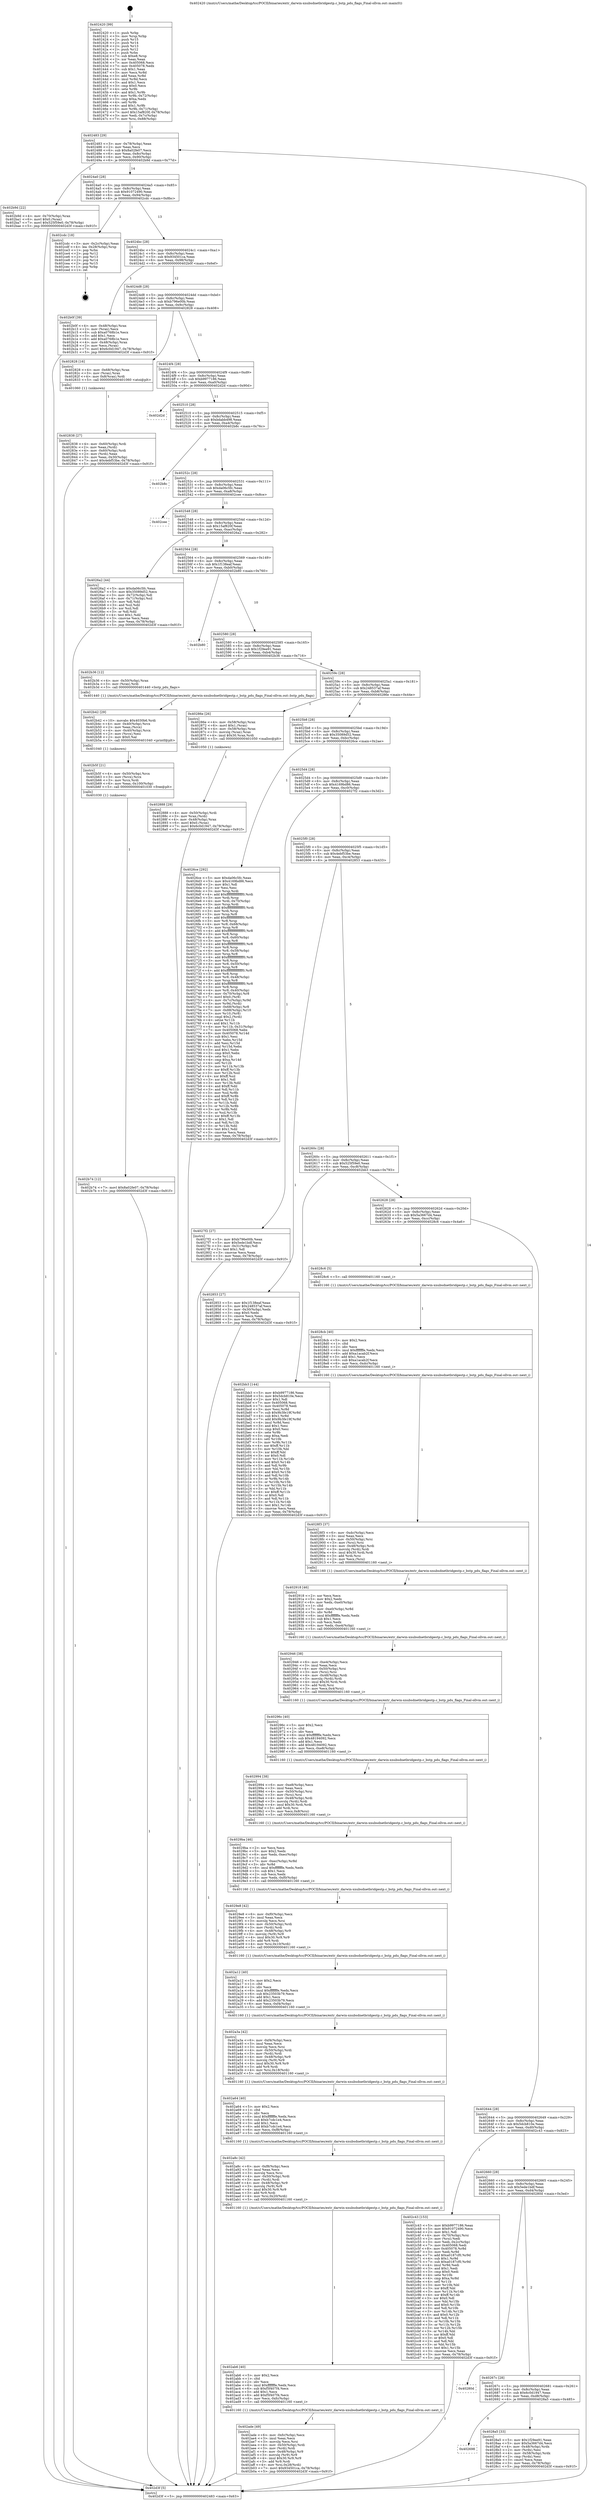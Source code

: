 digraph "0x402420" {
  label = "0x402420 (/mnt/c/Users/mathe/Desktop/tcc/POCII/binaries/extr_darwin-xnubsdnetbridgestp.c_bstp_pdu_flags_Final-ollvm.out::main(0))"
  labelloc = "t"
  node[shape=record]

  Entry [label="",width=0.3,height=0.3,shape=circle,fillcolor=black,style=filled]
  "0x402483" [label="{
     0x402483 [29]\l
     | [instrs]\l
     &nbsp;&nbsp;0x402483 \<+3\>: mov -0x78(%rbp),%eax\l
     &nbsp;&nbsp;0x402486 \<+2\>: mov %eax,%ecx\l
     &nbsp;&nbsp;0x402488 \<+6\>: sub $0x8a02fe07,%ecx\l
     &nbsp;&nbsp;0x40248e \<+6\>: mov %eax,-0x8c(%rbp)\l
     &nbsp;&nbsp;0x402494 \<+6\>: mov %ecx,-0x90(%rbp)\l
     &nbsp;&nbsp;0x40249a \<+6\>: je 0000000000402b9d \<main+0x77d\>\l
  }"]
  "0x402b9d" [label="{
     0x402b9d [22]\l
     | [instrs]\l
     &nbsp;&nbsp;0x402b9d \<+4\>: mov -0x70(%rbp),%rax\l
     &nbsp;&nbsp;0x402ba1 \<+6\>: movl $0x0,(%rax)\l
     &nbsp;&nbsp;0x402ba7 \<+7\>: movl $0x525f59e0,-0x78(%rbp)\l
     &nbsp;&nbsp;0x402bae \<+5\>: jmp 0000000000402d3f \<main+0x91f\>\l
  }"]
  "0x4024a0" [label="{
     0x4024a0 [28]\l
     | [instrs]\l
     &nbsp;&nbsp;0x4024a0 \<+5\>: jmp 00000000004024a5 \<main+0x85\>\l
     &nbsp;&nbsp;0x4024a5 \<+6\>: mov -0x8c(%rbp),%eax\l
     &nbsp;&nbsp;0x4024ab \<+5\>: sub $0x91072490,%eax\l
     &nbsp;&nbsp;0x4024b0 \<+6\>: mov %eax,-0x94(%rbp)\l
     &nbsp;&nbsp;0x4024b6 \<+6\>: je 0000000000402cdc \<main+0x8bc\>\l
  }"]
  Exit [label="",width=0.3,height=0.3,shape=circle,fillcolor=black,style=filled,peripheries=2]
  "0x402cdc" [label="{
     0x402cdc [18]\l
     | [instrs]\l
     &nbsp;&nbsp;0x402cdc \<+3\>: mov -0x2c(%rbp),%eax\l
     &nbsp;&nbsp;0x402cdf \<+4\>: lea -0x28(%rbp),%rsp\l
     &nbsp;&nbsp;0x402ce3 \<+1\>: pop %rbx\l
     &nbsp;&nbsp;0x402ce4 \<+2\>: pop %r12\l
     &nbsp;&nbsp;0x402ce6 \<+2\>: pop %r13\l
     &nbsp;&nbsp;0x402ce8 \<+2\>: pop %r14\l
     &nbsp;&nbsp;0x402cea \<+2\>: pop %r15\l
     &nbsp;&nbsp;0x402cec \<+1\>: pop %rbp\l
     &nbsp;&nbsp;0x402ced \<+1\>: ret\l
  }"]
  "0x4024bc" [label="{
     0x4024bc [28]\l
     | [instrs]\l
     &nbsp;&nbsp;0x4024bc \<+5\>: jmp 00000000004024c1 \<main+0xa1\>\l
     &nbsp;&nbsp;0x4024c1 \<+6\>: mov -0x8c(%rbp),%eax\l
     &nbsp;&nbsp;0x4024c7 \<+5\>: sub $0x934501ca,%eax\l
     &nbsp;&nbsp;0x4024cc \<+6\>: mov %eax,-0x98(%rbp)\l
     &nbsp;&nbsp;0x4024d2 \<+6\>: je 0000000000402b0f \<main+0x6ef\>\l
  }"]
  "0x402b74" [label="{
     0x402b74 [12]\l
     | [instrs]\l
     &nbsp;&nbsp;0x402b74 \<+7\>: movl $0x8a02fe07,-0x78(%rbp)\l
     &nbsp;&nbsp;0x402b7b \<+5\>: jmp 0000000000402d3f \<main+0x91f\>\l
  }"]
  "0x402b0f" [label="{
     0x402b0f [39]\l
     | [instrs]\l
     &nbsp;&nbsp;0x402b0f \<+4\>: mov -0x48(%rbp),%rax\l
     &nbsp;&nbsp;0x402b13 \<+2\>: mov (%rax),%ecx\l
     &nbsp;&nbsp;0x402b15 \<+6\>: sub $0xa0768b1e,%ecx\l
     &nbsp;&nbsp;0x402b1b \<+3\>: add $0x1,%ecx\l
     &nbsp;&nbsp;0x402b1e \<+6\>: add $0xa0768b1e,%ecx\l
     &nbsp;&nbsp;0x402b24 \<+4\>: mov -0x48(%rbp),%rax\l
     &nbsp;&nbsp;0x402b28 \<+2\>: mov %ecx,(%rax)\l
     &nbsp;&nbsp;0x402b2a \<+7\>: movl $0x6c0d1947,-0x78(%rbp)\l
     &nbsp;&nbsp;0x402b31 \<+5\>: jmp 0000000000402d3f \<main+0x91f\>\l
  }"]
  "0x4024d8" [label="{
     0x4024d8 [28]\l
     | [instrs]\l
     &nbsp;&nbsp;0x4024d8 \<+5\>: jmp 00000000004024dd \<main+0xbd\>\l
     &nbsp;&nbsp;0x4024dd \<+6\>: mov -0x8c(%rbp),%eax\l
     &nbsp;&nbsp;0x4024e3 \<+5\>: sub $0xb796e00b,%eax\l
     &nbsp;&nbsp;0x4024e8 \<+6\>: mov %eax,-0x9c(%rbp)\l
     &nbsp;&nbsp;0x4024ee \<+6\>: je 0000000000402828 \<main+0x408\>\l
  }"]
  "0x402b5f" [label="{
     0x402b5f [21]\l
     | [instrs]\l
     &nbsp;&nbsp;0x402b5f \<+4\>: mov -0x50(%rbp),%rcx\l
     &nbsp;&nbsp;0x402b63 \<+3\>: mov (%rcx),%rcx\l
     &nbsp;&nbsp;0x402b66 \<+3\>: mov %rcx,%rdi\l
     &nbsp;&nbsp;0x402b69 \<+6\>: mov %eax,-0x100(%rbp)\l
     &nbsp;&nbsp;0x402b6f \<+5\>: call 0000000000401030 \<free@plt\>\l
     | [calls]\l
     &nbsp;&nbsp;0x401030 \{1\} (unknown)\l
  }"]
  "0x402828" [label="{
     0x402828 [16]\l
     | [instrs]\l
     &nbsp;&nbsp;0x402828 \<+4\>: mov -0x68(%rbp),%rax\l
     &nbsp;&nbsp;0x40282c \<+3\>: mov (%rax),%rax\l
     &nbsp;&nbsp;0x40282f \<+4\>: mov 0x8(%rax),%rdi\l
     &nbsp;&nbsp;0x402833 \<+5\>: call 0000000000401060 \<atoi@plt\>\l
     | [calls]\l
     &nbsp;&nbsp;0x401060 \{1\} (unknown)\l
  }"]
  "0x4024f4" [label="{
     0x4024f4 [28]\l
     | [instrs]\l
     &nbsp;&nbsp;0x4024f4 \<+5\>: jmp 00000000004024f9 \<main+0xd9\>\l
     &nbsp;&nbsp;0x4024f9 \<+6\>: mov -0x8c(%rbp),%eax\l
     &nbsp;&nbsp;0x4024ff \<+5\>: sub $0xb9977186,%eax\l
     &nbsp;&nbsp;0x402504 \<+6\>: mov %eax,-0xa0(%rbp)\l
     &nbsp;&nbsp;0x40250a \<+6\>: je 0000000000402d2d \<main+0x90d\>\l
  }"]
  "0x402b42" [label="{
     0x402b42 [29]\l
     | [instrs]\l
     &nbsp;&nbsp;0x402b42 \<+10\>: movabs $0x4030b6,%rdi\l
     &nbsp;&nbsp;0x402b4c \<+4\>: mov -0x40(%rbp),%rcx\l
     &nbsp;&nbsp;0x402b50 \<+2\>: mov %eax,(%rcx)\l
     &nbsp;&nbsp;0x402b52 \<+4\>: mov -0x40(%rbp),%rcx\l
     &nbsp;&nbsp;0x402b56 \<+2\>: mov (%rcx),%esi\l
     &nbsp;&nbsp;0x402b58 \<+2\>: mov $0x0,%al\l
     &nbsp;&nbsp;0x402b5a \<+5\>: call 0000000000401040 \<printf@plt\>\l
     | [calls]\l
     &nbsp;&nbsp;0x401040 \{1\} (unknown)\l
  }"]
  "0x402d2d" [label="{
     0x402d2d\l
  }", style=dashed]
  "0x402510" [label="{
     0x402510 [28]\l
     | [instrs]\l
     &nbsp;&nbsp;0x402510 \<+5\>: jmp 0000000000402515 \<main+0xf5\>\l
     &nbsp;&nbsp;0x402515 \<+6\>: mov -0x8c(%rbp),%eax\l
     &nbsp;&nbsp;0x40251b \<+5\>: sub $0xbdabb498,%eax\l
     &nbsp;&nbsp;0x402520 \<+6\>: mov %eax,-0xa4(%rbp)\l
     &nbsp;&nbsp;0x402526 \<+6\>: je 0000000000402b8c \<main+0x76c\>\l
  }"]
  "0x402ade" [label="{
     0x402ade [49]\l
     | [instrs]\l
     &nbsp;&nbsp;0x402ade \<+6\>: mov -0xfc(%rbp),%ecx\l
     &nbsp;&nbsp;0x402ae4 \<+3\>: imul %eax,%ecx\l
     &nbsp;&nbsp;0x402ae7 \<+3\>: movslq %ecx,%rsi\l
     &nbsp;&nbsp;0x402aea \<+4\>: mov -0x50(%rbp),%rdi\l
     &nbsp;&nbsp;0x402aee \<+3\>: mov (%rdi),%rdi\l
     &nbsp;&nbsp;0x402af1 \<+4\>: mov -0x48(%rbp),%r9\l
     &nbsp;&nbsp;0x402af5 \<+3\>: movslq (%r9),%r9\l
     &nbsp;&nbsp;0x402af8 \<+4\>: imul $0x30,%r9,%r9\l
     &nbsp;&nbsp;0x402afc \<+3\>: add %r9,%rdi\l
     &nbsp;&nbsp;0x402aff \<+4\>: mov %rsi,0x28(%rdi)\l
     &nbsp;&nbsp;0x402b03 \<+7\>: movl $0x934501ca,-0x78(%rbp)\l
     &nbsp;&nbsp;0x402b0a \<+5\>: jmp 0000000000402d3f \<main+0x91f\>\l
  }"]
  "0x402b8c" [label="{
     0x402b8c\l
  }", style=dashed]
  "0x40252c" [label="{
     0x40252c [28]\l
     | [instrs]\l
     &nbsp;&nbsp;0x40252c \<+5\>: jmp 0000000000402531 \<main+0x111\>\l
     &nbsp;&nbsp;0x402531 \<+6\>: mov -0x8c(%rbp),%eax\l
     &nbsp;&nbsp;0x402537 \<+5\>: sub $0xda06c5fc,%eax\l
     &nbsp;&nbsp;0x40253c \<+6\>: mov %eax,-0xa8(%rbp)\l
     &nbsp;&nbsp;0x402542 \<+6\>: je 0000000000402cee \<main+0x8ce\>\l
  }"]
  "0x402ab6" [label="{
     0x402ab6 [40]\l
     | [instrs]\l
     &nbsp;&nbsp;0x402ab6 \<+5\>: mov $0x2,%ecx\l
     &nbsp;&nbsp;0x402abb \<+1\>: cltd\l
     &nbsp;&nbsp;0x402abc \<+2\>: idiv %ecx\l
     &nbsp;&nbsp;0x402abe \<+6\>: imul $0xfffffffe,%edx,%ecx\l
     &nbsp;&nbsp;0x402ac4 \<+6\>: sub $0xf5f407f4,%ecx\l
     &nbsp;&nbsp;0x402aca \<+3\>: add $0x1,%ecx\l
     &nbsp;&nbsp;0x402acd \<+6\>: add $0xf5f407f4,%ecx\l
     &nbsp;&nbsp;0x402ad3 \<+6\>: mov %ecx,-0xfc(%rbp)\l
     &nbsp;&nbsp;0x402ad9 \<+5\>: call 0000000000401160 \<next_i\>\l
     | [calls]\l
     &nbsp;&nbsp;0x401160 \{1\} (/mnt/c/Users/mathe/Desktop/tcc/POCII/binaries/extr_darwin-xnubsdnetbridgestp.c_bstp_pdu_flags_Final-ollvm.out::next_i)\l
  }"]
  "0x402cee" [label="{
     0x402cee\l
  }", style=dashed]
  "0x402548" [label="{
     0x402548 [28]\l
     | [instrs]\l
     &nbsp;&nbsp;0x402548 \<+5\>: jmp 000000000040254d \<main+0x12d\>\l
     &nbsp;&nbsp;0x40254d \<+6\>: mov -0x8c(%rbp),%eax\l
     &nbsp;&nbsp;0x402553 \<+5\>: sub $0x15af820f,%eax\l
     &nbsp;&nbsp;0x402558 \<+6\>: mov %eax,-0xac(%rbp)\l
     &nbsp;&nbsp;0x40255e \<+6\>: je 00000000004026a2 \<main+0x282\>\l
  }"]
  "0x402a8c" [label="{
     0x402a8c [42]\l
     | [instrs]\l
     &nbsp;&nbsp;0x402a8c \<+6\>: mov -0xf8(%rbp),%ecx\l
     &nbsp;&nbsp;0x402a92 \<+3\>: imul %eax,%ecx\l
     &nbsp;&nbsp;0x402a95 \<+3\>: movslq %ecx,%rsi\l
     &nbsp;&nbsp;0x402a98 \<+4\>: mov -0x50(%rbp),%rdi\l
     &nbsp;&nbsp;0x402a9c \<+3\>: mov (%rdi),%rdi\l
     &nbsp;&nbsp;0x402a9f \<+4\>: mov -0x48(%rbp),%r9\l
     &nbsp;&nbsp;0x402aa3 \<+3\>: movslq (%r9),%r9\l
     &nbsp;&nbsp;0x402aa6 \<+4\>: imul $0x30,%r9,%r9\l
     &nbsp;&nbsp;0x402aaa \<+3\>: add %r9,%rdi\l
     &nbsp;&nbsp;0x402aad \<+4\>: mov %rsi,0x20(%rdi)\l
     &nbsp;&nbsp;0x402ab1 \<+5\>: call 0000000000401160 \<next_i\>\l
     | [calls]\l
     &nbsp;&nbsp;0x401160 \{1\} (/mnt/c/Users/mathe/Desktop/tcc/POCII/binaries/extr_darwin-xnubsdnetbridgestp.c_bstp_pdu_flags_Final-ollvm.out::next_i)\l
  }"]
  "0x4026a2" [label="{
     0x4026a2 [44]\l
     | [instrs]\l
     &nbsp;&nbsp;0x4026a2 \<+5\>: mov $0xda06c5fc,%eax\l
     &nbsp;&nbsp;0x4026a7 \<+5\>: mov $0x35089d52,%ecx\l
     &nbsp;&nbsp;0x4026ac \<+3\>: mov -0x72(%rbp),%dl\l
     &nbsp;&nbsp;0x4026af \<+4\>: mov -0x71(%rbp),%sil\l
     &nbsp;&nbsp;0x4026b3 \<+3\>: mov %dl,%dil\l
     &nbsp;&nbsp;0x4026b6 \<+3\>: and %sil,%dil\l
     &nbsp;&nbsp;0x4026b9 \<+3\>: xor %sil,%dl\l
     &nbsp;&nbsp;0x4026bc \<+3\>: or %dl,%dil\l
     &nbsp;&nbsp;0x4026bf \<+4\>: test $0x1,%dil\l
     &nbsp;&nbsp;0x4026c3 \<+3\>: cmovne %ecx,%eax\l
     &nbsp;&nbsp;0x4026c6 \<+3\>: mov %eax,-0x78(%rbp)\l
     &nbsp;&nbsp;0x4026c9 \<+5\>: jmp 0000000000402d3f \<main+0x91f\>\l
  }"]
  "0x402564" [label="{
     0x402564 [28]\l
     | [instrs]\l
     &nbsp;&nbsp;0x402564 \<+5\>: jmp 0000000000402569 \<main+0x149\>\l
     &nbsp;&nbsp;0x402569 \<+6\>: mov -0x8c(%rbp),%eax\l
     &nbsp;&nbsp;0x40256f \<+5\>: sub $0x1f138eaf,%eax\l
     &nbsp;&nbsp;0x402574 \<+6\>: mov %eax,-0xb0(%rbp)\l
     &nbsp;&nbsp;0x40257a \<+6\>: je 0000000000402b80 \<main+0x760\>\l
  }"]
  "0x402d3f" [label="{
     0x402d3f [5]\l
     | [instrs]\l
     &nbsp;&nbsp;0x402d3f \<+5\>: jmp 0000000000402483 \<main+0x63\>\l
  }"]
  "0x402420" [label="{
     0x402420 [99]\l
     | [instrs]\l
     &nbsp;&nbsp;0x402420 \<+1\>: push %rbp\l
     &nbsp;&nbsp;0x402421 \<+3\>: mov %rsp,%rbp\l
     &nbsp;&nbsp;0x402424 \<+2\>: push %r15\l
     &nbsp;&nbsp;0x402426 \<+2\>: push %r14\l
     &nbsp;&nbsp;0x402428 \<+2\>: push %r13\l
     &nbsp;&nbsp;0x40242a \<+2\>: push %r12\l
     &nbsp;&nbsp;0x40242c \<+1\>: push %rbx\l
     &nbsp;&nbsp;0x40242d \<+7\>: sub $0xe8,%rsp\l
     &nbsp;&nbsp;0x402434 \<+2\>: xor %eax,%eax\l
     &nbsp;&nbsp;0x402436 \<+7\>: mov 0x405068,%ecx\l
     &nbsp;&nbsp;0x40243d \<+7\>: mov 0x405078,%edx\l
     &nbsp;&nbsp;0x402444 \<+3\>: sub $0x1,%eax\l
     &nbsp;&nbsp;0x402447 \<+3\>: mov %ecx,%r8d\l
     &nbsp;&nbsp;0x40244a \<+3\>: add %eax,%r8d\l
     &nbsp;&nbsp;0x40244d \<+4\>: imul %r8d,%ecx\l
     &nbsp;&nbsp;0x402451 \<+3\>: and $0x1,%ecx\l
     &nbsp;&nbsp;0x402454 \<+3\>: cmp $0x0,%ecx\l
     &nbsp;&nbsp;0x402457 \<+4\>: sete %r9b\l
     &nbsp;&nbsp;0x40245b \<+4\>: and $0x1,%r9b\l
     &nbsp;&nbsp;0x40245f \<+4\>: mov %r9b,-0x72(%rbp)\l
     &nbsp;&nbsp;0x402463 \<+3\>: cmp $0xa,%edx\l
     &nbsp;&nbsp;0x402466 \<+4\>: setl %r9b\l
     &nbsp;&nbsp;0x40246a \<+4\>: and $0x1,%r9b\l
     &nbsp;&nbsp;0x40246e \<+4\>: mov %r9b,-0x71(%rbp)\l
     &nbsp;&nbsp;0x402472 \<+7\>: movl $0x15af820f,-0x78(%rbp)\l
     &nbsp;&nbsp;0x402479 \<+3\>: mov %edi,-0x7c(%rbp)\l
     &nbsp;&nbsp;0x40247c \<+7\>: mov %rsi,-0x88(%rbp)\l
  }"]
  "0x402a64" [label="{
     0x402a64 [40]\l
     | [instrs]\l
     &nbsp;&nbsp;0x402a64 \<+5\>: mov $0x2,%ecx\l
     &nbsp;&nbsp;0x402a69 \<+1\>: cltd\l
     &nbsp;&nbsp;0x402a6a \<+2\>: idiv %ecx\l
     &nbsp;&nbsp;0x402a6c \<+6\>: imul $0xfffffffe,%edx,%ecx\l
     &nbsp;&nbsp;0x402a72 \<+6\>: sub $0xb7cdc1e4,%ecx\l
     &nbsp;&nbsp;0x402a78 \<+3\>: add $0x1,%ecx\l
     &nbsp;&nbsp;0x402a7b \<+6\>: add $0xb7cdc1e4,%ecx\l
     &nbsp;&nbsp;0x402a81 \<+6\>: mov %ecx,-0xf8(%rbp)\l
     &nbsp;&nbsp;0x402a87 \<+5\>: call 0000000000401160 \<next_i\>\l
     | [calls]\l
     &nbsp;&nbsp;0x401160 \{1\} (/mnt/c/Users/mathe/Desktop/tcc/POCII/binaries/extr_darwin-xnubsdnetbridgestp.c_bstp_pdu_flags_Final-ollvm.out::next_i)\l
  }"]
  "0x402b80" [label="{
     0x402b80\l
  }", style=dashed]
  "0x402580" [label="{
     0x402580 [28]\l
     | [instrs]\l
     &nbsp;&nbsp;0x402580 \<+5\>: jmp 0000000000402585 \<main+0x165\>\l
     &nbsp;&nbsp;0x402585 \<+6\>: mov -0x8c(%rbp),%eax\l
     &nbsp;&nbsp;0x40258b \<+5\>: sub $0x1f29ee91,%eax\l
     &nbsp;&nbsp;0x402590 \<+6\>: mov %eax,-0xb4(%rbp)\l
     &nbsp;&nbsp;0x402596 \<+6\>: je 0000000000402b36 \<main+0x716\>\l
  }"]
  "0x402a3a" [label="{
     0x402a3a [42]\l
     | [instrs]\l
     &nbsp;&nbsp;0x402a3a \<+6\>: mov -0xf4(%rbp),%ecx\l
     &nbsp;&nbsp;0x402a40 \<+3\>: imul %eax,%ecx\l
     &nbsp;&nbsp;0x402a43 \<+3\>: movslq %ecx,%rsi\l
     &nbsp;&nbsp;0x402a46 \<+4\>: mov -0x50(%rbp),%rdi\l
     &nbsp;&nbsp;0x402a4a \<+3\>: mov (%rdi),%rdi\l
     &nbsp;&nbsp;0x402a4d \<+4\>: mov -0x48(%rbp),%r9\l
     &nbsp;&nbsp;0x402a51 \<+3\>: movslq (%r9),%r9\l
     &nbsp;&nbsp;0x402a54 \<+4\>: imul $0x30,%r9,%r9\l
     &nbsp;&nbsp;0x402a58 \<+3\>: add %r9,%rdi\l
     &nbsp;&nbsp;0x402a5b \<+4\>: mov %rsi,0x18(%rdi)\l
     &nbsp;&nbsp;0x402a5f \<+5\>: call 0000000000401160 \<next_i\>\l
     | [calls]\l
     &nbsp;&nbsp;0x401160 \{1\} (/mnt/c/Users/mathe/Desktop/tcc/POCII/binaries/extr_darwin-xnubsdnetbridgestp.c_bstp_pdu_flags_Final-ollvm.out::next_i)\l
  }"]
  "0x402b36" [label="{
     0x402b36 [12]\l
     | [instrs]\l
     &nbsp;&nbsp;0x402b36 \<+4\>: mov -0x50(%rbp),%rax\l
     &nbsp;&nbsp;0x402b3a \<+3\>: mov (%rax),%rdi\l
     &nbsp;&nbsp;0x402b3d \<+5\>: call 0000000000401440 \<bstp_pdu_flags\>\l
     | [calls]\l
     &nbsp;&nbsp;0x401440 \{1\} (/mnt/c/Users/mathe/Desktop/tcc/POCII/binaries/extr_darwin-xnubsdnetbridgestp.c_bstp_pdu_flags_Final-ollvm.out::bstp_pdu_flags)\l
  }"]
  "0x40259c" [label="{
     0x40259c [28]\l
     | [instrs]\l
     &nbsp;&nbsp;0x40259c \<+5\>: jmp 00000000004025a1 \<main+0x181\>\l
     &nbsp;&nbsp;0x4025a1 \<+6\>: mov -0x8c(%rbp),%eax\l
     &nbsp;&nbsp;0x4025a7 \<+5\>: sub $0x248537af,%eax\l
     &nbsp;&nbsp;0x4025ac \<+6\>: mov %eax,-0xb8(%rbp)\l
     &nbsp;&nbsp;0x4025b2 \<+6\>: je 000000000040286e \<main+0x44e\>\l
  }"]
  "0x402a12" [label="{
     0x402a12 [40]\l
     | [instrs]\l
     &nbsp;&nbsp;0x402a12 \<+5\>: mov $0x2,%ecx\l
     &nbsp;&nbsp;0x402a17 \<+1\>: cltd\l
     &nbsp;&nbsp;0x402a18 \<+2\>: idiv %ecx\l
     &nbsp;&nbsp;0x402a1a \<+6\>: imul $0xfffffffe,%edx,%ecx\l
     &nbsp;&nbsp;0x402a20 \<+6\>: sub $0x23503b79,%ecx\l
     &nbsp;&nbsp;0x402a26 \<+3\>: add $0x1,%ecx\l
     &nbsp;&nbsp;0x402a29 \<+6\>: add $0x23503b79,%ecx\l
     &nbsp;&nbsp;0x402a2f \<+6\>: mov %ecx,-0xf4(%rbp)\l
     &nbsp;&nbsp;0x402a35 \<+5\>: call 0000000000401160 \<next_i\>\l
     | [calls]\l
     &nbsp;&nbsp;0x401160 \{1\} (/mnt/c/Users/mathe/Desktop/tcc/POCII/binaries/extr_darwin-xnubsdnetbridgestp.c_bstp_pdu_flags_Final-ollvm.out::next_i)\l
  }"]
  "0x40286e" [label="{
     0x40286e [26]\l
     | [instrs]\l
     &nbsp;&nbsp;0x40286e \<+4\>: mov -0x58(%rbp),%rax\l
     &nbsp;&nbsp;0x402872 \<+6\>: movl $0x1,(%rax)\l
     &nbsp;&nbsp;0x402878 \<+4\>: mov -0x58(%rbp),%rax\l
     &nbsp;&nbsp;0x40287c \<+3\>: movslq (%rax),%rax\l
     &nbsp;&nbsp;0x40287f \<+4\>: imul $0x30,%rax,%rdi\l
     &nbsp;&nbsp;0x402883 \<+5\>: call 0000000000401050 \<malloc@plt\>\l
     | [calls]\l
     &nbsp;&nbsp;0x401050 \{1\} (unknown)\l
  }"]
  "0x4025b8" [label="{
     0x4025b8 [28]\l
     | [instrs]\l
     &nbsp;&nbsp;0x4025b8 \<+5\>: jmp 00000000004025bd \<main+0x19d\>\l
     &nbsp;&nbsp;0x4025bd \<+6\>: mov -0x8c(%rbp),%eax\l
     &nbsp;&nbsp;0x4025c3 \<+5\>: sub $0x35089d52,%eax\l
     &nbsp;&nbsp;0x4025c8 \<+6\>: mov %eax,-0xbc(%rbp)\l
     &nbsp;&nbsp;0x4025ce \<+6\>: je 00000000004026ce \<main+0x2ae\>\l
  }"]
  "0x4029e8" [label="{
     0x4029e8 [42]\l
     | [instrs]\l
     &nbsp;&nbsp;0x4029e8 \<+6\>: mov -0xf0(%rbp),%ecx\l
     &nbsp;&nbsp;0x4029ee \<+3\>: imul %eax,%ecx\l
     &nbsp;&nbsp;0x4029f1 \<+3\>: movslq %ecx,%rsi\l
     &nbsp;&nbsp;0x4029f4 \<+4\>: mov -0x50(%rbp),%rdi\l
     &nbsp;&nbsp;0x4029f8 \<+3\>: mov (%rdi),%rdi\l
     &nbsp;&nbsp;0x4029fb \<+4\>: mov -0x48(%rbp),%r9\l
     &nbsp;&nbsp;0x4029ff \<+3\>: movslq (%r9),%r9\l
     &nbsp;&nbsp;0x402a02 \<+4\>: imul $0x30,%r9,%r9\l
     &nbsp;&nbsp;0x402a06 \<+3\>: add %r9,%rdi\l
     &nbsp;&nbsp;0x402a09 \<+4\>: mov %rsi,0x10(%rdi)\l
     &nbsp;&nbsp;0x402a0d \<+5\>: call 0000000000401160 \<next_i\>\l
     | [calls]\l
     &nbsp;&nbsp;0x401160 \{1\} (/mnt/c/Users/mathe/Desktop/tcc/POCII/binaries/extr_darwin-xnubsdnetbridgestp.c_bstp_pdu_flags_Final-ollvm.out::next_i)\l
  }"]
  "0x4026ce" [label="{
     0x4026ce [292]\l
     | [instrs]\l
     &nbsp;&nbsp;0x4026ce \<+5\>: mov $0xda06c5fc,%eax\l
     &nbsp;&nbsp;0x4026d3 \<+5\>: mov $0x4169bd86,%ecx\l
     &nbsp;&nbsp;0x4026d8 \<+2\>: mov $0x1,%dl\l
     &nbsp;&nbsp;0x4026da \<+2\>: xor %esi,%esi\l
     &nbsp;&nbsp;0x4026dc \<+3\>: mov %rsp,%rdi\l
     &nbsp;&nbsp;0x4026df \<+4\>: add $0xfffffffffffffff0,%rdi\l
     &nbsp;&nbsp;0x4026e3 \<+3\>: mov %rdi,%rsp\l
     &nbsp;&nbsp;0x4026e6 \<+4\>: mov %rdi,-0x70(%rbp)\l
     &nbsp;&nbsp;0x4026ea \<+3\>: mov %rsp,%rdi\l
     &nbsp;&nbsp;0x4026ed \<+4\>: add $0xfffffffffffffff0,%rdi\l
     &nbsp;&nbsp;0x4026f1 \<+3\>: mov %rdi,%rsp\l
     &nbsp;&nbsp;0x4026f4 \<+3\>: mov %rsp,%r8\l
     &nbsp;&nbsp;0x4026f7 \<+4\>: add $0xfffffffffffffff0,%r8\l
     &nbsp;&nbsp;0x4026fb \<+3\>: mov %r8,%rsp\l
     &nbsp;&nbsp;0x4026fe \<+4\>: mov %r8,-0x68(%rbp)\l
     &nbsp;&nbsp;0x402702 \<+3\>: mov %rsp,%r8\l
     &nbsp;&nbsp;0x402705 \<+4\>: add $0xfffffffffffffff0,%r8\l
     &nbsp;&nbsp;0x402709 \<+3\>: mov %r8,%rsp\l
     &nbsp;&nbsp;0x40270c \<+4\>: mov %r8,-0x60(%rbp)\l
     &nbsp;&nbsp;0x402710 \<+3\>: mov %rsp,%r8\l
     &nbsp;&nbsp;0x402713 \<+4\>: add $0xfffffffffffffff0,%r8\l
     &nbsp;&nbsp;0x402717 \<+3\>: mov %r8,%rsp\l
     &nbsp;&nbsp;0x40271a \<+4\>: mov %r8,-0x58(%rbp)\l
     &nbsp;&nbsp;0x40271e \<+3\>: mov %rsp,%r8\l
     &nbsp;&nbsp;0x402721 \<+4\>: add $0xfffffffffffffff0,%r8\l
     &nbsp;&nbsp;0x402725 \<+3\>: mov %r8,%rsp\l
     &nbsp;&nbsp;0x402728 \<+4\>: mov %r8,-0x50(%rbp)\l
     &nbsp;&nbsp;0x40272c \<+3\>: mov %rsp,%r8\l
     &nbsp;&nbsp;0x40272f \<+4\>: add $0xfffffffffffffff0,%r8\l
     &nbsp;&nbsp;0x402733 \<+3\>: mov %r8,%rsp\l
     &nbsp;&nbsp;0x402736 \<+4\>: mov %r8,-0x48(%rbp)\l
     &nbsp;&nbsp;0x40273a \<+3\>: mov %rsp,%r8\l
     &nbsp;&nbsp;0x40273d \<+4\>: add $0xfffffffffffffff0,%r8\l
     &nbsp;&nbsp;0x402741 \<+3\>: mov %r8,%rsp\l
     &nbsp;&nbsp;0x402744 \<+4\>: mov %r8,-0x40(%rbp)\l
     &nbsp;&nbsp;0x402748 \<+4\>: mov -0x70(%rbp),%r8\l
     &nbsp;&nbsp;0x40274c \<+7\>: movl $0x0,(%r8)\l
     &nbsp;&nbsp;0x402753 \<+4\>: mov -0x7c(%rbp),%r9d\l
     &nbsp;&nbsp;0x402757 \<+3\>: mov %r9d,(%rdi)\l
     &nbsp;&nbsp;0x40275a \<+4\>: mov -0x68(%rbp),%r8\l
     &nbsp;&nbsp;0x40275e \<+7\>: mov -0x88(%rbp),%r10\l
     &nbsp;&nbsp;0x402765 \<+3\>: mov %r10,(%r8)\l
     &nbsp;&nbsp;0x402768 \<+3\>: cmpl $0x2,(%rdi)\l
     &nbsp;&nbsp;0x40276b \<+4\>: setne %r11b\l
     &nbsp;&nbsp;0x40276f \<+4\>: and $0x1,%r11b\l
     &nbsp;&nbsp;0x402773 \<+4\>: mov %r11b,-0x31(%rbp)\l
     &nbsp;&nbsp;0x402777 \<+7\>: mov 0x405068,%ebx\l
     &nbsp;&nbsp;0x40277e \<+8\>: mov 0x405078,%r14d\l
     &nbsp;&nbsp;0x402786 \<+3\>: sub $0x1,%esi\l
     &nbsp;&nbsp;0x402789 \<+3\>: mov %ebx,%r15d\l
     &nbsp;&nbsp;0x40278c \<+3\>: add %esi,%r15d\l
     &nbsp;&nbsp;0x40278f \<+4\>: imul %r15d,%ebx\l
     &nbsp;&nbsp;0x402793 \<+3\>: and $0x1,%ebx\l
     &nbsp;&nbsp;0x402796 \<+3\>: cmp $0x0,%ebx\l
     &nbsp;&nbsp;0x402799 \<+4\>: sete %r11b\l
     &nbsp;&nbsp;0x40279d \<+4\>: cmp $0xa,%r14d\l
     &nbsp;&nbsp;0x4027a1 \<+4\>: setl %r12b\l
     &nbsp;&nbsp;0x4027a5 \<+3\>: mov %r11b,%r13b\l
     &nbsp;&nbsp;0x4027a8 \<+4\>: xor $0xff,%r13b\l
     &nbsp;&nbsp;0x4027ac \<+3\>: mov %r12b,%sil\l
     &nbsp;&nbsp;0x4027af \<+4\>: xor $0xff,%sil\l
     &nbsp;&nbsp;0x4027b3 \<+3\>: xor $0x1,%dl\l
     &nbsp;&nbsp;0x4027b6 \<+3\>: mov %r13b,%dil\l
     &nbsp;&nbsp;0x4027b9 \<+4\>: and $0xff,%dil\l
     &nbsp;&nbsp;0x4027bd \<+3\>: and %dl,%r11b\l
     &nbsp;&nbsp;0x4027c0 \<+3\>: mov %sil,%r8b\l
     &nbsp;&nbsp;0x4027c3 \<+4\>: and $0xff,%r8b\l
     &nbsp;&nbsp;0x4027c7 \<+3\>: and %dl,%r12b\l
     &nbsp;&nbsp;0x4027ca \<+3\>: or %r11b,%dil\l
     &nbsp;&nbsp;0x4027cd \<+3\>: or %r12b,%r8b\l
     &nbsp;&nbsp;0x4027d0 \<+3\>: xor %r8b,%dil\l
     &nbsp;&nbsp;0x4027d3 \<+3\>: or %sil,%r13b\l
     &nbsp;&nbsp;0x4027d6 \<+4\>: xor $0xff,%r13b\l
     &nbsp;&nbsp;0x4027da \<+3\>: or $0x1,%dl\l
     &nbsp;&nbsp;0x4027dd \<+3\>: and %dl,%r13b\l
     &nbsp;&nbsp;0x4027e0 \<+3\>: or %r13b,%dil\l
     &nbsp;&nbsp;0x4027e3 \<+4\>: test $0x1,%dil\l
     &nbsp;&nbsp;0x4027e7 \<+3\>: cmovne %ecx,%eax\l
     &nbsp;&nbsp;0x4027ea \<+3\>: mov %eax,-0x78(%rbp)\l
     &nbsp;&nbsp;0x4027ed \<+5\>: jmp 0000000000402d3f \<main+0x91f\>\l
  }"]
  "0x4025d4" [label="{
     0x4025d4 [28]\l
     | [instrs]\l
     &nbsp;&nbsp;0x4025d4 \<+5\>: jmp 00000000004025d9 \<main+0x1b9\>\l
     &nbsp;&nbsp;0x4025d9 \<+6\>: mov -0x8c(%rbp),%eax\l
     &nbsp;&nbsp;0x4025df \<+5\>: sub $0x4169bd86,%eax\l
     &nbsp;&nbsp;0x4025e4 \<+6\>: mov %eax,-0xc0(%rbp)\l
     &nbsp;&nbsp;0x4025ea \<+6\>: je 00000000004027f2 \<main+0x3d2\>\l
  }"]
  "0x4029ba" [label="{
     0x4029ba [46]\l
     | [instrs]\l
     &nbsp;&nbsp;0x4029ba \<+2\>: xor %ecx,%ecx\l
     &nbsp;&nbsp;0x4029bc \<+5\>: mov $0x2,%edx\l
     &nbsp;&nbsp;0x4029c1 \<+6\>: mov %edx,-0xec(%rbp)\l
     &nbsp;&nbsp;0x4029c7 \<+1\>: cltd\l
     &nbsp;&nbsp;0x4029c8 \<+7\>: mov -0xec(%rbp),%r8d\l
     &nbsp;&nbsp;0x4029cf \<+3\>: idiv %r8d\l
     &nbsp;&nbsp;0x4029d2 \<+6\>: imul $0xfffffffe,%edx,%edx\l
     &nbsp;&nbsp;0x4029d8 \<+3\>: sub $0x1,%ecx\l
     &nbsp;&nbsp;0x4029db \<+2\>: sub %ecx,%edx\l
     &nbsp;&nbsp;0x4029dd \<+6\>: mov %edx,-0xf0(%rbp)\l
     &nbsp;&nbsp;0x4029e3 \<+5\>: call 0000000000401160 \<next_i\>\l
     | [calls]\l
     &nbsp;&nbsp;0x401160 \{1\} (/mnt/c/Users/mathe/Desktop/tcc/POCII/binaries/extr_darwin-xnubsdnetbridgestp.c_bstp_pdu_flags_Final-ollvm.out::next_i)\l
  }"]
  "0x402994" [label="{
     0x402994 [38]\l
     | [instrs]\l
     &nbsp;&nbsp;0x402994 \<+6\>: mov -0xe8(%rbp),%ecx\l
     &nbsp;&nbsp;0x40299a \<+3\>: imul %eax,%ecx\l
     &nbsp;&nbsp;0x40299d \<+4\>: mov -0x50(%rbp),%rsi\l
     &nbsp;&nbsp;0x4029a1 \<+3\>: mov (%rsi),%rsi\l
     &nbsp;&nbsp;0x4029a4 \<+4\>: mov -0x48(%rbp),%rdi\l
     &nbsp;&nbsp;0x4029a8 \<+3\>: movslq (%rdi),%rdi\l
     &nbsp;&nbsp;0x4029ab \<+4\>: imul $0x30,%rdi,%rdi\l
     &nbsp;&nbsp;0x4029af \<+3\>: add %rdi,%rsi\l
     &nbsp;&nbsp;0x4029b2 \<+3\>: mov %ecx,0x8(%rsi)\l
     &nbsp;&nbsp;0x4029b5 \<+5\>: call 0000000000401160 \<next_i\>\l
     | [calls]\l
     &nbsp;&nbsp;0x401160 \{1\} (/mnt/c/Users/mathe/Desktop/tcc/POCII/binaries/extr_darwin-xnubsdnetbridgestp.c_bstp_pdu_flags_Final-ollvm.out::next_i)\l
  }"]
  "0x4027f2" [label="{
     0x4027f2 [27]\l
     | [instrs]\l
     &nbsp;&nbsp;0x4027f2 \<+5\>: mov $0xb796e00b,%eax\l
     &nbsp;&nbsp;0x4027f7 \<+5\>: mov $0x5ede1bdf,%ecx\l
     &nbsp;&nbsp;0x4027fc \<+3\>: mov -0x31(%rbp),%dl\l
     &nbsp;&nbsp;0x4027ff \<+3\>: test $0x1,%dl\l
     &nbsp;&nbsp;0x402802 \<+3\>: cmovne %ecx,%eax\l
     &nbsp;&nbsp;0x402805 \<+3\>: mov %eax,-0x78(%rbp)\l
     &nbsp;&nbsp;0x402808 \<+5\>: jmp 0000000000402d3f \<main+0x91f\>\l
  }"]
  "0x4025f0" [label="{
     0x4025f0 [28]\l
     | [instrs]\l
     &nbsp;&nbsp;0x4025f0 \<+5\>: jmp 00000000004025f5 \<main+0x1d5\>\l
     &nbsp;&nbsp;0x4025f5 \<+6\>: mov -0x8c(%rbp),%eax\l
     &nbsp;&nbsp;0x4025fb \<+5\>: sub $0x4ebf53be,%eax\l
     &nbsp;&nbsp;0x402600 \<+6\>: mov %eax,-0xc4(%rbp)\l
     &nbsp;&nbsp;0x402606 \<+6\>: je 0000000000402853 \<main+0x433\>\l
  }"]
  "0x402838" [label="{
     0x402838 [27]\l
     | [instrs]\l
     &nbsp;&nbsp;0x402838 \<+4\>: mov -0x60(%rbp),%rdi\l
     &nbsp;&nbsp;0x40283c \<+2\>: mov %eax,(%rdi)\l
     &nbsp;&nbsp;0x40283e \<+4\>: mov -0x60(%rbp),%rdi\l
     &nbsp;&nbsp;0x402842 \<+2\>: mov (%rdi),%eax\l
     &nbsp;&nbsp;0x402844 \<+3\>: mov %eax,-0x30(%rbp)\l
     &nbsp;&nbsp;0x402847 \<+7\>: movl $0x4ebf53be,-0x78(%rbp)\l
     &nbsp;&nbsp;0x40284e \<+5\>: jmp 0000000000402d3f \<main+0x91f\>\l
  }"]
  "0x40296c" [label="{
     0x40296c [40]\l
     | [instrs]\l
     &nbsp;&nbsp;0x40296c \<+5\>: mov $0x2,%ecx\l
     &nbsp;&nbsp;0x402971 \<+1\>: cltd\l
     &nbsp;&nbsp;0x402972 \<+2\>: idiv %ecx\l
     &nbsp;&nbsp;0x402974 \<+6\>: imul $0xfffffffe,%edx,%ecx\l
     &nbsp;&nbsp;0x40297a \<+6\>: sub $0x48194092,%ecx\l
     &nbsp;&nbsp;0x402980 \<+3\>: add $0x1,%ecx\l
     &nbsp;&nbsp;0x402983 \<+6\>: add $0x48194092,%ecx\l
     &nbsp;&nbsp;0x402989 \<+6\>: mov %ecx,-0xe8(%rbp)\l
     &nbsp;&nbsp;0x40298f \<+5\>: call 0000000000401160 \<next_i\>\l
     | [calls]\l
     &nbsp;&nbsp;0x401160 \{1\} (/mnt/c/Users/mathe/Desktop/tcc/POCII/binaries/extr_darwin-xnubsdnetbridgestp.c_bstp_pdu_flags_Final-ollvm.out::next_i)\l
  }"]
  "0x402853" [label="{
     0x402853 [27]\l
     | [instrs]\l
     &nbsp;&nbsp;0x402853 \<+5\>: mov $0x1f138eaf,%eax\l
     &nbsp;&nbsp;0x402858 \<+5\>: mov $0x248537af,%ecx\l
     &nbsp;&nbsp;0x40285d \<+3\>: mov -0x30(%rbp),%edx\l
     &nbsp;&nbsp;0x402860 \<+3\>: cmp $0x0,%edx\l
     &nbsp;&nbsp;0x402863 \<+3\>: cmove %ecx,%eax\l
     &nbsp;&nbsp;0x402866 \<+3\>: mov %eax,-0x78(%rbp)\l
     &nbsp;&nbsp;0x402869 \<+5\>: jmp 0000000000402d3f \<main+0x91f\>\l
  }"]
  "0x40260c" [label="{
     0x40260c [28]\l
     | [instrs]\l
     &nbsp;&nbsp;0x40260c \<+5\>: jmp 0000000000402611 \<main+0x1f1\>\l
     &nbsp;&nbsp;0x402611 \<+6\>: mov -0x8c(%rbp),%eax\l
     &nbsp;&nbsp;0x402617 \<+5\>: sub $0x525f59e0,%eax\l
     &nbsp;&nbsp;0x40261c \<+6\>: mov %eax,-0xc8(%rbp)\l
     &nbsp;&nbsp;0x402622 \<+6\>: je 0000000000402bb3 \<main+0x793\>\l
  }"]
  "0x402888" [label="{
     0x402888 [29]\l
     | [instrs]\l
     &nbsp;&nbsp;0x402888 \<+4\>: mov -0x50(%rbp),%rdi\l
     &nbsp;&nbsp;0x40288c \<+3\>: mov %rax,(%rdi)\l
     &nbsp;&nbsp;0x40288f \<+4\>: mov -0x48(%rbp),%rax\l
     &nbsp;&nbsp;0x402893 \<+6\>: movl $0x0,(%rax)\l
     &nbsp;&nbsp;0x402899 \<+7\>: movl $0x6c0d1947,-0x78(%rbp)\l
     &nbsp;&nbsp;0x4028a0 \<+5\>: jmp 0000000000402d3f \<main+0x91f\>\l
  }"]
  "0x402946" [label="{
     0x402946 [38]\l
     | [instrs]\l
     &nbsp;&nbsp;0x402946 \<+6\>: mov -0xe4(%rbp),%ecx\l
     &nbsp;&nbsp;0x40294c \<+3\>: imul %eax,%ecx\l
     &nbsp;&nbsp;0x40294f \<+4\>: mov -0x50(%rbp),%rsi\l
     &nbsp;&nbsp;0x402953 \<+3\>: mov (%rsi),%rsi\l
     &nbsp;&nbsp;0x402956 \<+4\>: mov -0x48(%rbp),%rdi\l
     &nbsp;&nbsp;0x40295a \<+3\>: movslq (%rdi),%rdi\l
     &nbsp;&nbsp;0x40295d \<+4\>: imul $0x30,%rdi,%rdi\l
     &nbsp;&nbsp;0x402961 \<+3\>: add %rdi,%rsi\l
     &nbsp;&nbsp;0x402964 \<+3\>: mov %ecx,0x4(%rsi)\l
     &nbsp;&nbsp;0x402967 \<+5\>: call 0000000000401160 \<next_i\>\l
     | [calls]\l
     &nbsp;&nbsp;0x401160 \{1\} (/mnt/c/Users/mathe/Desktop/tcc/POCII/binaries/extr_darwin-xnubsdnetbridgestp.c_bstp_pdu_flags_Final-ollvm.out::next_i)\l
  }"]
  "0x402bb3" [label="{
     0x402bb3 [144]\l
     | [instrs]\l
     &nbsp;&nbsp;0x402bb3 \<+5\>: mov $0xb9977186,%eax\l
     &nbsp;&nbsp;0x402bb8 \<+5\>: mov $0x5dcb810e,%ecx\l
     &nbsp;&nbsp;0x402bbd \<+2\>: mov $0x1,%dl\l
     &nbsp;&nbsp;0x402bbf \<+7\>: mov 0x405068,%esi\l
     &nbsp;&nbsp;0x402bc6 \<+7\>: mov 0x405078,%edi\l
     &nbsp;&nbsp;0x402bcd \<+3\>: mov %esi,%r8d\l
     &nbsp;&nbsp;0x402bd0 \<+7\>: sub $0x9b3fe19f,%r8d\l
     &nbsp;&nbsp;0x402bd7 \<+4\>: sub $0x1,%r8d\l
     &nbsp;&nbsp;0x402bdb \<+7\>: add $0x9b3fe19f,%r8d\l
     &nbsp;&nbsp;0x402be2 \<+4\>: imul %r8d,%esi\l
     &nbsp;&nbsp;0x402be6 \<+3\>: and $0x1,%esi\l
     &nbsp;&nbsp;0x402be9 \<+3\>: cmp $0x0,%esi\l
     &nbsp;&nbsp;0x402bec \<+4\>: sete %r9b\l
     &nbsp;&nbsp;0x402bf0 \<+3\>: cmp $0xa,%edi\l
     &nbsp;&nbsp;0x402bf3 \<+4\>: setl %r10b\l
     &nbsp;&nbsp;0x402bf7 \<+3\>: mov %r9b,%r11b\l
     &nbsp;&nbsp;0x402bfa \<+4\>: xor $0xff,%r11b\l
     &nbsp;&nbsp;0x402bfe \<+3\>: mov %r10b,%bl\l
     &nbsp;&nbsp;0x402c01 \<+3\>: xor $0xff,%bl\l
     &nbsp;&nbsp;0x402c04 \<+3\>: xor $0x0,%dl\l
     &nbsp;&nbsp;0x402c07 \<+3\>: mov %r11b,%r14b\l
     &nbsp;&nbsp;0x402c0a \<+4\>: and $0x0,%r14b\l
     &nbsp;&nbsp;0x402c0e \<+3\>: and %dl,%r9b\l
     &nbsp;&nbsp;0x402c11 \<+3\>: mov %bl,%r15b\l
     &nbsp;&nbsp;0x402c14 \<+4\>: and $0x0,%r15b\l
     &nbsp;&nbsp;0x402c18 \<+3\>: and %dl,%r10b\l
     &nbsp;&nbsp;0x402c1b \<+3\>: or %r9b,%r14b\l
     &nbsp;&nbsp;0x402c1e \<+3\>: or %r10b,%r15b\l
     &nbsp;&nbsp;0x402c21 \<+3\>: xor %r15b,%r14b\l
     &nbsp;&nbsp;0x402c24 \<+3\>: or %bl,%r11b\l
     &nbsp;&nbsp;0x402c27 \<+4\>: xor $0xff,%r11b\l
     &nbsp;&nbsp;0x402c2b \<+3\>: or $0x0,%dl\l
     &nbsp;&nbsp;0x402c2e \<+3\>: and %dl,%r11b\l
     &nbsp;&nbsp;0x402c31 \<+3\>: or %r11b,%r14b\l
     &nbsp;&nbsp;0x402c34 \<+4\>: test $0x1,%r14b\l
     &nbsp;&nbsp;0x402c38 \<+3\>: cmovne %ecx,%eax\l
     &nbsp;&nbsp;0x402c3b \<+3\>: mov %eax,-0x78(%rbp)\l
     &nbsp;&nbsp;0x402c3e \<+5\>: jmp 0000000000402d3f \<main+0x91f\>\l
  }"]
  "0x402628" [label="{
     0x402628 [28]\l
     | [instrs]\l
     &nbsp;&nbsp;0x402628 \<+5\>: jmp 000000000040262d \<main+0x20d\>\l
     &nbsp;&nbsp;0x40262d \<+6\>: mov -0x8c(%rbp),%eax\l
     &nbsp;&nbsp;0x402633 \<+5\>: sub $0x5a3667d4,%eax\l
     &nbsp;&nbsp;0x402638 \<+6\>: mov %eax,-0xcc(%rbp)\l
     &nbsp;&nbsp;0x40263e \<+6\>: je 00000000004028c6 \<main+0x4a6\>\l
  }"]
  "0x402918" [label="{
     0x402918 [46]\l
     | [instrs]\l
     &nbsp;&nbsp;0x402918 \<+2\>: xor %ecx,%ecx\l
     &nbsp;&nbsp;0x40291a \<+5\>: mov $0x2,%edx\l
     &nbsp;&nbsp;0x40291f \<+6\>: mov %edx,-0xe0(%rbp)\l
     &nbsp;&nbsp;0x402925 \<+1\>: cltd\l
     &nbsp;&nbsp;0x402926 \<+7\>: mov -0xe0(%rbp),%r8d\l
     &nbsp;&nbsp;0x40292d \<+3\>: idiv %r8d\l
     &nbsp;&nbsp;0x402930 \<+6\>: imul $0xfffffffe,%edx,%edx\l
     &nbsp;&nbsp;0x402936 \<+3\>: sub $0x1,%ecx\l
     &nbsp;&nbsp;0x402939 \<+2\>: sub %ecx,%edx\l
     &nbsp;&nbsp;0x40293b \<+6\>: mov %edx,-0xe4(%rbp)\l
     &nbsp;&nbsp;0x402941 \<+5\>: call 0000000000401160 \<next_i\>\l
     | [calls]\l
     &nbsp;&nbsp;0x401160 \{1\} (/mnt/c/Users/mathe/Desktop/tcc/POCII/binaries/extr_darwin-xnubsdnetbridgestp.c_bstp_pdu_flags_Final-ollvm.out::next_i)\l
  }"]
  "0x4028c6" [label="{
     0x4028c6 [5]\l
     | [instrs]\l
     &nbsp;&nbsp;0x4028c6 \<+5\>: call 0000000000401160 \<next_i\>\l
     | [calls]\l
     &nbsp;&nbsp;0x401160 \{1\} (/mnt/c/Users/mathe/Desktop/tcc/POCII/binaries/extr_darwin-xnubsdnetbridgestp.c_bstp_pdu_flags_Final-ollvm.out::next_i)\l
  }"]
  "0x402644" [label="{
     0x402644 [28]\l
     | [instrs]\l
     &nbsp;&nbsp;0x402644 \<+5\>: jmp 0000000000402649 \<main+0x229\>\l
     &nbsp;&nbsp;0x402649 \<+6\>: mov -0x8c(%rbp),%eax\l
     &nbsp;&nbsp;0x40264f \<+5\>: sub $0x5dcb810e,%eax\l
     &nbsp;&nbsp;0x402654 \<+6\>: mov %eax,-0xd0(%rbp)\l
     &nbsp;&nbsp;0x40265a \<+6\>: je 0000000000402c43 \<main+0x823\>\l
  }"]
  "0x4028f3" [label="{
     0x4028f3 [37]\l
     | [instrs]\l
     &nbsp;&nbsp;0x4028f3 \<+6\>: mov -0xdc(%rbp),%ecx\l
     &nbsp;&nbsp;0x4028f9 \<+3\>: imul %eax,%ecx\l
     &nbsp;&nbsp;0x4028fc \<+4\>: mov -0x50(%rbp),%rsi\l
     &nbsp;&nbsp;0x402900 \<+3\>: mov (%rsi),%rsi\l
     &nbsp;&nbsp;0x402903 \<+4\>: mov -0x48(%rbp),%rdi\l
     &nbsp;&nbsp;0x402907 \<+3\>: movslq (%rdi),%rdi\l
     &nbsp;&nbsp;0x40290a \<+4\>: imul $0x30,%rdi,%rdi\l
     &nbsp;&nbsp;0x40290e \<+3\>: add %rdi,%rsi\l
     &nbsp;&nbsp;0x402911 \<+2\>: mov %ecx,(%rsi)\l
     &nbsp;&nbsp;0x402913 \<+5\>: call 0000000000401160 \<next_i\>\l
     | [calls]\l
     &nbsp;&nbsp;0x401160 \{1\} (/mnt/c/Users/mathe/Desktop/tcc/POCII/binaries/extr_darwin-xnubsdnetbridgestp.c_bstp_pdu_flags_Final-ollvm.out::next_i)\l
  }"]
  "0x402c43" [label="{
     0x402c43 [153]\l
     | [instrs]\l
     &nbsp;&nbsp;0x402c43 \<+5\>: mov $0xb9977186,%eax\l
     &nbsp;&nbsp;0x402c48 \<+5\>: mov $0x91072490,%ecx\l
     &nbsp;&nbsp;0x402c4d \<+2\>: mov $0x1,%dl\l
     &nbsp;&nbsp;0x402c4f \<+4\>: mov -0x70(%rbp),%rsi\l
     &nbsp;&nbsp;0x402c53 \<+2\>: mov (%rsi),%edi\l
     &nbsp;&nbsp;0x402c55 \<+3\>: mov %edi,-0x2c(%rbp)\l
     &nbsp;&nbsp;0x402c58 \<+7\>: mov 0x405068,%edi\l
     &nbsp;&nbsp;0x402c5f \<+8\>: mov 0x405078,%r8d\l
     &nbsp;&nbsp;0x402c67 \<+3\>: mov %edi,%r9d\l
     &nbsp;&nbsp;0x402c6a \<+7\>: add $0xa0187cf0,%r9d\l
     &nbsp;&nbsp;0x402c71 \<+4\>: sub $0x1,%r9d\l
     &nbsp;&nbsp;0x402c75 \<+7\>: sub $0xa0187cf0,%r9d\l
     &nbsp;&nbsp;0x402c7c \<+4\>: imul %r9d,%edi\l
     &nbsp;&nbsp;0x402c80 \<+3\>: and $0x1,%edi\l
     &nbsp;&nbsp;0x402c83 \<+3\>: cmp $0x0,%edi\l
     &nbsp;&nbsp;0x402c86 \<+4\>: sete %r10b\l
     &nbsp;&nbsp;0x402c8a \<+4\>: cmp $0xa,%r8d\l
     &nbsp;&nbsp;0x402c8e \<+4\>: setl %r11b\l
     &nbsp;&nbsp;0x402c92 \<+3\>: mov %r10b,%bl\l
     &nbsp;&nbsp;0x402c95 \<+3\>: xor $0xff,%bl\l
     &nbsp;&nbsp;0x402c98 \<+3\>: mov %r11b,%r14b\l
     &nbsp;&nbsp;0x402c9b \<+4\>: xor $0xff,%r14b\l
     &nbsp;&nbsp;0x402c9f \<+3\>: xor $0x0,%dl\l
     &nbsp;&nbsp;0x402ca2 \<+3\>: mov %bl,%r15b\l
     &nbsp;&nbsp;0x402ca5 \<+4\>: and $0x0,%r15b\l
     &nbsp;&nbsp;0x402ca9 \<+3\>: and %dl,%r10b\l
     &nbsp;&nbsp;0x402cac \<+3\>: mov %r14b,%r12b\l
     &nbsp;&nbsp;0x402caf \<+4\>: and $0x0,%r12b\l
     &nbsp;&nbsp;0x402cb3 \<+3\>: and %dl,%r11b\l
     &nbsp;&nbsp;0x402cb6 \<+3\>: or %r10b,%r15b\l
     &nbsp;&nbsp;0x402cb9 \<+3\>: or %r11b,%r12b\l
     &nbsp;&nbsp;0x402cbc \<+3\>: xor %r12b,%r15b\l
     &nbsp;&nbsp;0x402cbf \<+3\>: or %r14b,%bl\l
     &nbsp;&nbsp;0x402cc2 \<+3\>: xor $0xff,%bl\l
     &nbsp;&nbsp;0x402cc5 \<+3\>: or $0x0,%dl\l
     &nbsp;&nbsp;0x402cc8 \<+2\>: and %dl,%bl\l
     &nbsp;&nbsp;0x402cca \<+3\>: or %bl,%r15b\l
     &nbsp;&nbsp;0x402ccd \<+4\>: test $0x1,%r15b\l
     &nbsp;&nbsp;0x402cd1 \<+3\>: cmovne %ecx,%eax\l
     &nbsp;&nbsp;0x402cd4 \<+3\>: mov %eax,-0x78(%rbp)\l
     &nbsp;&nbsp;0x402cd7 \<+5\>: jmp 0000000000402d3f \<main+0x91f\>\l
  }"]
  "0x402660" [label="{
     0x402660 [28]\l
     | [instrs]\l
     &nbsp;&nbsp;0x402660 \<+5\>: jmp 0000000000402665 \<main+0x245\>\l
     &nbsp;&nbsp;0x402665 \<+6\>: mov -0x8c(%rbp),%eax\l
     &nbsp;&nbsp;0x40266b \<+5\>: sub $0x5ede1bdf,%eax\l
     &nbsp;&nbsp;0x402670 \<+6\>: mov %eax,-0xd4(%rbp)\l
     &nbsp;&nbsp;0x402676 \<+6\>: je 000000000040280d \<main+0x3ed\>\l
  }"]
  "0x4028cb" [label="{
     0x4028cb [40]\l
     | [instrs]\l
     &nbsp;&nbsp;0x4028cb \<+5\>: mov $0x2,%ecx\l
     &nbsp;&nbsp;0x4028d0 \<+1\>: cltd\l
     &nbsp;&nbsp;0x4028d1 \<+2\>: idiv %ecx\l
     &nbsp;&nbsp;0x4028d3 \<+6\>: imul $0xfffffffe,%edx,%ecx\l
     &nbsp;&nbsp;0x4028d9 \<+6\>: add $0xa1acab2f,%ecx\l
     &nbsp;&nbsp;0x4028df \<+3\>: add $0x1,%ecx\l
     &nbsp;&nbsp;0x4028e2 \<+6\>: sub $0xa1acab2f,%ecx\l
     &nbsp;&nbsp;0x4028e8 \<+6\>: mov %ecx,-0xdc(%rbp)\l
     &nbsp;&nbsp;0x4028ee \<+5\>: call 0000000000401160 \<next_i\>\l
     | [calls]\l
     &nbsp;&nbsp;0x401160 \{1\} (/mnt/c/Users/mathe/Desktop/tcc/POCII/binaries/extr_darwin-xnubsdnetbridgestp.c_bstp_pdu_flags_Final-ollvm.out::next_i)\l
  }"]
  "0x40280d" [label="{
     0x40280d\l
  }", style=dashed]
  "0x40267c" [label="{
     0x40267c [28]\l
     | [instrs]\l
     &nbsp;&nbsp;0x40267c \<+5\>: jmp 0000000000402681 \<main+0x261\>\l
     &nbsp;&nbsp;0x402681 \<+6\>: mov -0x8c(%rbp),%eax\l
     &nbsp;&nbsp;0x402687 \<+5\>: sub $0x6c0d1947,%eax\l
     &nbsp;&nbsp;0x40268c \<+6\>: mov %eax,-0xd8(%rbp)\l
     &nbsp;&nbsp;0x402692 \<+6\>: je 00000000004028a5 \<main+0x485\>\l
  }"]
  "0x402698" [label="{
     0x402698\l
  }", style=dashed]
  "0x4028a5" [label="{
     0x4028a5 [33]\l
     | [instrs]\l
     &nbsp;&nbsp;0x4028a5 \<+5\>: mov $0x1f29ee91,%eax\l
     &nbsp;&nbsp;0x4028aa \<+5\>: mov $0x5a3667d4,%ecx\l
     &nbsp;&nbsp;0x4028af \<+4\>: mov -0x48(%rbp),%rdx\l
     &nbsp;&nbsp;0x4028b3 \<+2\>: mov (%rdx),%esi\l
     &nbsp;&nbsp;0x4028b5 \<+4\>: mov -0x58(%rbp),%rdx\l
     &nbsp;&nbsp;0x4028b9 \<+2\>: cmp (%rdx),%esi\l
     &nbsp;&nbsp;0x4028bb \<+3\>: cmovl %ecx,%eax\l
     &nbsp;&nbsp;0x4028be \<+3\>: mov %eax,-0x78(%rbp)\l
     &nbsp;&nbsp;0x4028c1 \<+5\>: jmp 0000000000402d3f \<main+0x91f\>\l
  }"]
  Entry -> "0x402420" [label=" 1"]
  "0x402483" -> "0x402b9d" [label=" 1"]
  "0x402483" -> "0x4024a0" [label=" 14"]
  "0x402cdc" -> Exit [label=" 1"]
  "0x4024a0" -> "0x402cdc" [label=" 1"]
  "0x4024a0" -> "0x4024bc" [label=" 13"]
  "0x402c43" -> "0x402d3f" [label=" 1"]
  "0x4024bc" -> "0x402b0f" [label=" 1"]
  "0x4024bc" -> "0x4024d8" [label=" 12"]
  "0x402bb3" -> "0x402d3f" [label=" 1"]
  "0x4024d8" -> "0x402828" [label=" 1"]
  "0x4024d8" -> "0x4024f4" [label=" 11"]
  "0x402b9d" -> "0x402d3f" [label=" 1"]
  "0x4024f4" -> "0x402d2d" [label=" 0"]
  "0x4024f4" -> "0x402510" [label=" 11"]
  "0x402b74" -> "0x402d3f" [label=" 1"]
  "0x402510" -> "0x402b8c" [label=" 0"]
  "0x402510" -> "0x40252c" [label=" 11"]
  "0x402b5f" -> "0x402b74" [label=" 1"]
  "0x40252c" -> "0x402cee" [label=" 0"]
  "0x40252c" -> "0x402548" [label=" 11"]
  "0x402b42" -> "0x402b5f" [label=" 1"]
  "0x402548" -> "0x4026a2" [label=" 1"]
  "0x402548" -> "0x402564" [label=" 10"]
  "0x4026a2" -> "0x402d3f" [label=" 1"]
  "0x402420" -> "0x402483" [label=" 1"]
  "0x402d3f" -> "0x402483" [label=" 14"]
  "0x402b36" -> "0x402b42" [label=" 1"]
  "0x402564" -> "0x402b80" [label=" 0"]
  "0x402564" -> "0x402580" [label=" 10"]
  "0x402b0f" -> "0x402d3f" [label=" 1"]
  "0x402580" -> "0x402b36" [label=" 1"]
  "0x402580" -> "0x40259c" [label=" 9"]
  "0x402ade" -> "0x402d3f" [label=" 1"]
  "0x40259c" -> "0x40286e" [label=" 1"]
  "0x40259c" -> "0x4025b8" [label=" 8"]
  "0x402ab6" -> "0x402ade" [label=" 1"]
  "0x4025b8" -> "0x4026ce" [label=" 1"]
  "0x4025b8" -> "0x4025d4" [label=" 7"]
  "0x402a8c" -> "0x402ab6" [label=" 1"]
  "0x4026ce" -> "0x402d3f" [label=" 1"]
  "0x402a64" -> "0x402a8c" [label=" 1"]
  "0x4025d4" -> "0x4027f2" [label=" 1"]
  "0x4025d4" -> "0x4025f0" [label=" 6"]
  "0x4027f2" -> "0x402d3f" [label=" 1"]
  "0x402828" -> "0x402838" [label=" 1"]
  "0x402838" -> "0x402d3f" [label=" 1"]
  "0x402a3a" -> "0x402a64" [label=" 1"]
  "0x4025f0" -> "0x402853" [label=" 1"]
  "0x4025f0" -> "0x40260c" [label=" 5"]
  "0x402853" -> "0x402d3f" [label=" 1"]
  "0x40286e" -> "0x402888" [label=" 1"]
  "0x402888" -> "0x402d3f" [label=" 1"]
  "0x402a12" -> "0x402a3a" [label=" 1"]
  "0x40260c" -> "0x402bb3" [label=" 1"]
  "0x40260c" -> "0x402628" [label=" 4"]
  "0x4029e8" -> "0x402a12" [label=" 1"]
  "0x402628" -> "0x4028c6" [label=" 1"]
  "0x402628" -> "0x402644" [label=" 3"]
  "0x4029ba" -> "0x4029e8" [label=" 1"]
  "0x402644" -> "0x402c43" [label=" 1"]
  "0x402644" -> "0x402660" [label=" 2"]
  "0x402994" -> "0x4029ba" [label=" 1"]
  "0x402660" -> "0x40280d" [label=" 0"]
  "0x402660" -> "0x40267c" [label=" 2"]
  "0x40296c" -> "0x402994" [label=" 1"]
  "0x40267c" -> "0x4028a5" [label=" 2"]
  "0x40267c" -> "0x402698" [label=" 0"]
  "0x4028a5" -> "0x402d3f" [label=" 2"]
  "0x4028c6" -> "0x4028cb" [label=" 1"]
  "0x4028cb" -> "0x4028f3" [label=" 1"]
  "0x4028f3" -> "0x402918" [label=" 1"]
  "0x402918" -> "0x402946" [label=" 1"]
  "0x402946" -> "0x40296c" [label=" 1"]
}

